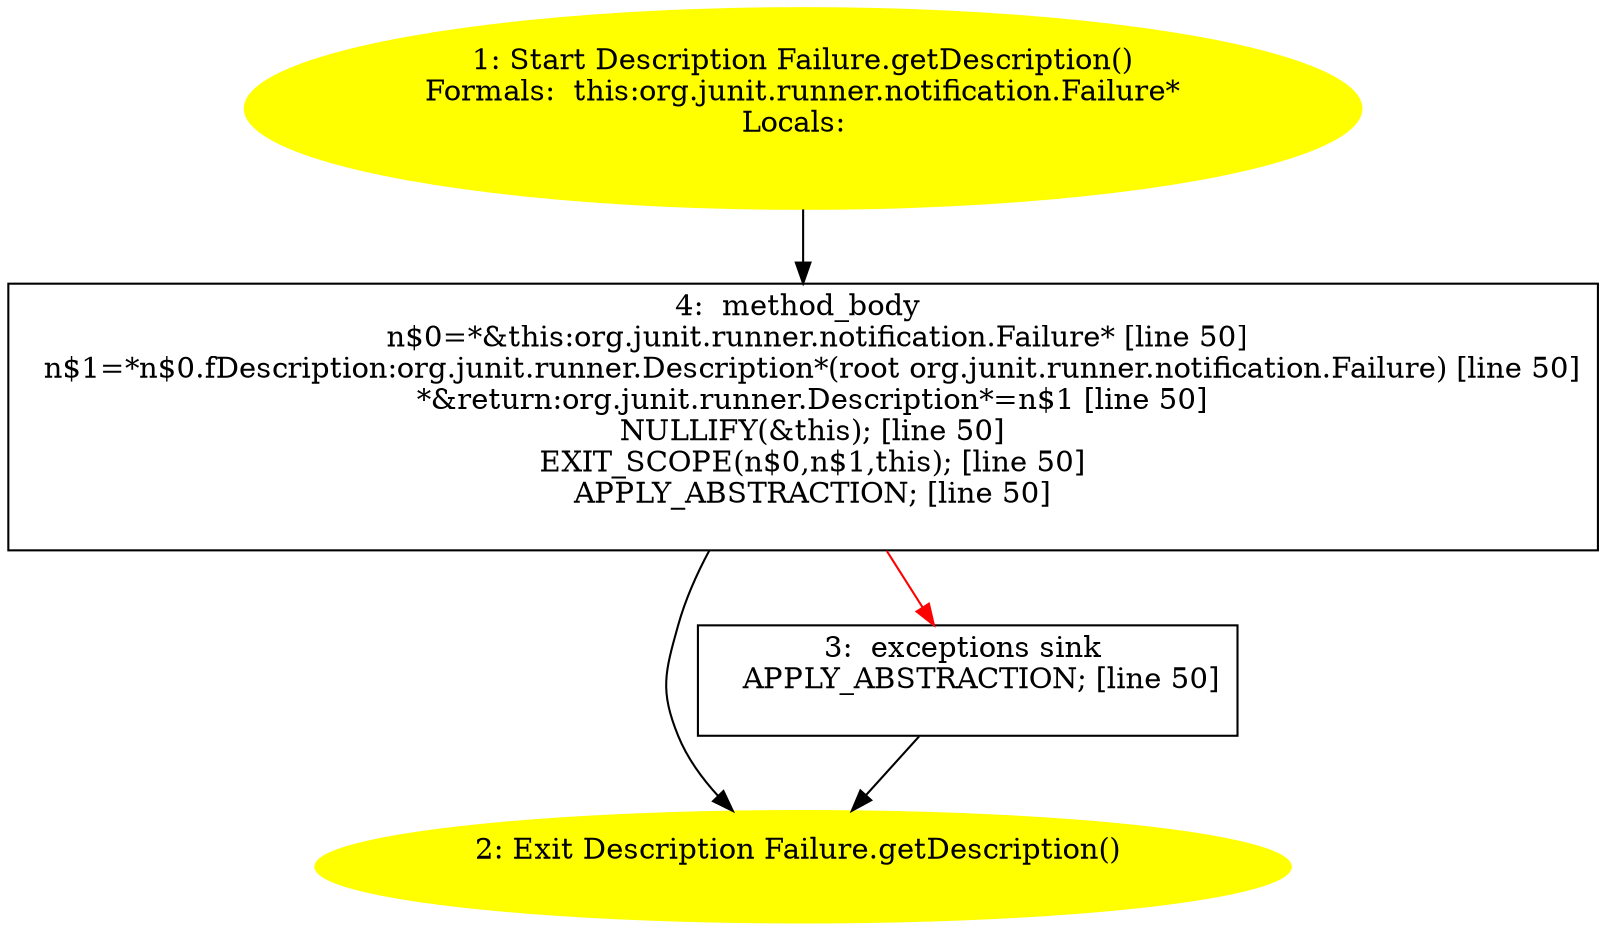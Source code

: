 /* @generated */
digraph cfg {
"org.junit.runner.notification.Failure.getDescription():org.junit.runner.Description.c29dd906066c6a8d98240ec2da7afffd_1" [label="1: Start Description Failure.getDescription()\nFormals:  this:org.junit.runner.notification.Failure*\nLocals:  \n  " color=yellow style=filled]
	

	 "org.junit.runner.notification.Failure.getDescription():org.junit.runner.Description.c29dd906066c6a8d98240ec2da7afffd_1" -> "org.junit.runner.notification.Failure.getDescription():org.junit.runner.Description.c29dd906066c6a8d98240ec2da7afffd_4" ;
"org.junit.runner.notification.Failure.getDescription():org.junit.runner.Description.c29dd906066c6a8d98240ec2da7afffd_2" [label="2: Exit Description Failure.getDescription() \n  " color=yellow style=filled]
	

"org.junit.runner.notification.Failure.getDescription():org.junit.runner.Description.c29dd906066c6a8d98240ec2da7afffd_3" [label="3:  exceptions sink \n   APPLY_ABSTRACTION; [line 50]\n " shape="box"]
	

	 "org.junit.runner.notification.Failure.getDescription():org.junit.runner.Description.c29dd906066c6a8d98240ec2da7afffd_3" -> "org.junit.runner.notification.Failure.getDescription():org.junit.runner.Description.c29dd906066c6a8d98240ec2da7afffd_2" ;
"org.junit.runner.notification.Failure.getDescription():org.junit.runner.Description.c29dd906066c6a8d98240ec2da7afffd_4" [label="4:  method_body \n   n$0=*&this:org.junit.runner.notification.Failure* [line 50]\n  n$1=*n$0.fDescription:org.junit.runner.Description*(root org.junit.runner.notification.Failure) [line 50]\n  *&return:org.junit.runner.Description*=n$1 [line 50]\n  NULLIFY(&this); [line 50]\n  EXIT_SCOPE(n$0,n$1,this); [line 50]\n  APPLY_ABSTRACTION; [line 50]\n " shape="box"]
	

	 "org.junit.runner.notification.Failure.getDescription():org.junit.runner.Description.c29dd906066c6a8d98240ec2da7afffd_4" -> "org.junit.runner.notification.Failure.getDescription():org.junit.runner.Description.c29dd906066c6a8d98240ec2da7afffd_2" ;
	 "org.junit.runner.notification.Failure.getDescription():org.junit.runner.Description.c29dd906066c6a8d98240ec2da7afffd_4" -> "org.junit.runner.notification.Failure.getDescription():org.junit.runner.Description.c29dd906066c6a8d98240ec2da7afffd_3" [color="red" ];
}
